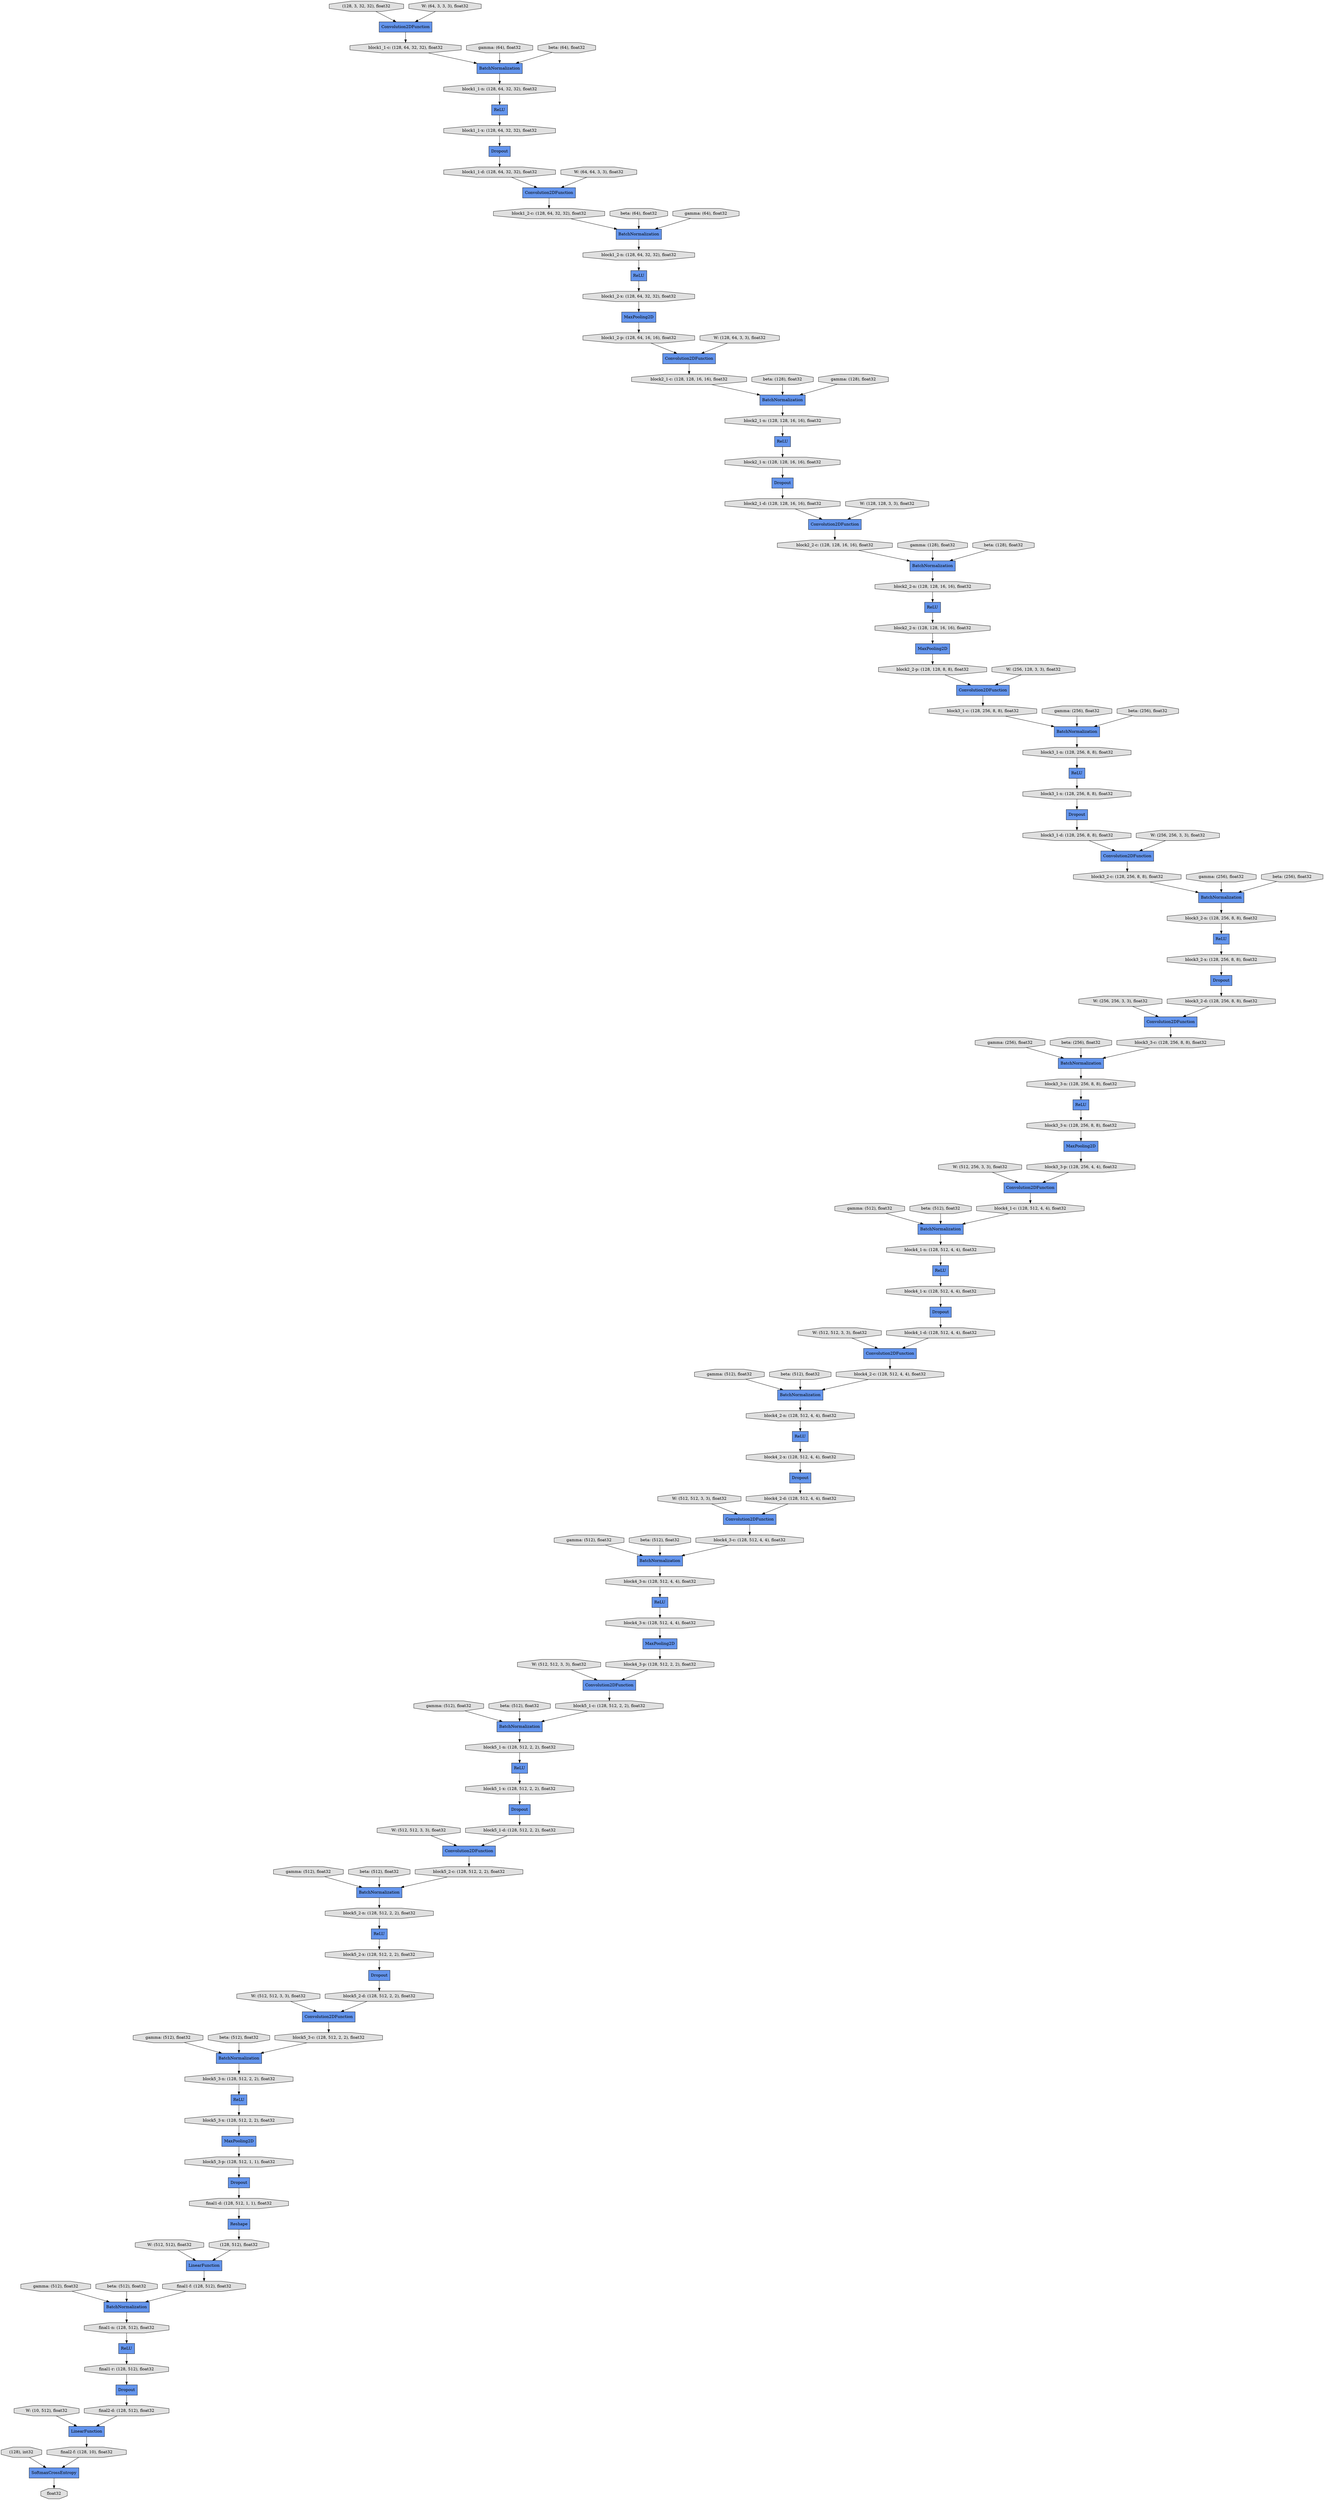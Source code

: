 digraph graphname{rankdir=TB;140077414137920 [label="BatchNormalization",shape="record",fillcolor="#6495ED",style="filled"];140077414137968 [label="block2_2-c: (128, 128, 16, 16), float32",shape="octagon",fillcolor="#E0E0E0",style="filled"];140077414138016 [label="block2_2-x: (128, 128, 16, 16), float32",shape="octagon",fillcolor="#E0E0E0",style="filled"];140077414138064 [label="BatchNormalization",shape="record",fillcolor="#6495ED",style="filled"];140077421584640 [label="W: (512, 512, 3, 3), float32",shape="octagon",fillcolor="#E0E0E0",style="filled"];140077414138112 [label="BatchNormalization",shape="record",fillcolor="#6495ED",style="filled"];140077414138160 [label="block2_2-n: (128, 128, 16, 16), float32",shape="octagon",fillcolor="#E0E0E0",style="filled"];140077414138256 [label="BatchNormalization",shape="record",fillcolor="#6495ED",style="filled"];140077414138304 [label="Dropout",shape="record",fillcolor="#6495ED",style="filled"];140077414138352 [label="block2_2-p: (128, 128, 8, 8), float32",shape="octagon",fillcolor="#E0E0E0",style="filled"];140077414138400 [label="block3_1-c: (128, 256, 8, 8), float32",shape="octagon",fillcolor="#E0E0E0",style="filled"];140077414138448 [label="block3_1-x: (128, 256, 8, 8), float32",shape="octagon",fillcolor="#E0E0E0",style="filled"];140077421585024 [label="gamma: (512), float32",shape="octagon",fillcolor="#E0E0E0",style="filled"];140077414138496 [label="Convolution2DFunction",shape="record",fillcolor="#6495ED",style="filled"];140077414138544 [label="Dropout",shape="record",fillcolor="#6495ED",style="filled"];140077414138592 [label="block3_1-n: (128, 256, 8, 8), float32",shape="octagon",fillcolor="#E0E0E0",style="filled"];140077414138688 [label="block3_1-d: (128, 256, 8, 8), float32",shape="octagon",fillcolor="#E0E0E0",style="filled"];140077414138736 [label="MaxPooling2D",shape="record",fillcolor="#6495ED",style="filled"];140077414138784 [label="ReLU",shape="record",fillcolor="#6495ED",style="filled"];140077414138832 [label="block3_2-c: (128, 256, 8, 8), float32",shape="octagon",fillcolor="#E0E0E0",style="filled"];140077414138880 [label="block3_2-x: (128, 256, 8, 8), float32",shape="octagon",fillcolor="#E0E0E0",style="filled"];140077421585456 [label="beta: (512), float32",shape="octagon",fillcolor="#E0E0E0",style="filled"];140077414138928 [label="Convolution2DFunction",shape="record",fillcolor="#6495ED",style="filled"];140077414138976 [label="BatchNormalization",shape="record",fillcolor="#6495ED",style="filled"];140077414139024 [label="block3_2-n: (128, 256, 8, 8), float32",shape="octagon",fillcolor="#E0E0E0",style="filled"];140077414139120 [label="block3_2-d: (128, 256, 8, 8), float32",shape="octagon",fillcolor="#E0E0E0",style="filled"];140077414139168 [label="BatchNormalization",shape="record",fillcolor="#6495ED",style="filled"];140077414139216 [label="ReLU",shape="record",fillcolor="#6495ED",style="filled"];140077414139264 [label="block3_3-c: (128, 256, 8, 8), float32",shape="octagon",fillcolor="#E0E0E0",style="filled"];140077421585840 [label="W: (512, 512), float32",shape="octagon",fillcolor="#E0E0E0",style="filled"];140077414139312 [label="block3_3-x: (128, 256, 8, 8), float32",shape="octagon",fillcolor="#E0E0E0",style="filled"];140077414139360 [label="Convolution2DFunction",shape="record",fillcolor="#6495ED",style="filled"];140077414139408 [label="BatchNormalization",shape="record",fillcolor="#6495ED",style="filled"];140077414139456 [label="block3_3-n: (128, 256, 8, 8), float32",shape="octagon",fillcolor="#E0E0E0",style="filled"];140077414139552 [label="ReLU",shape="record",fillcolor="#6495ED",style="filled"];140077414139600 [label="Dropout",shape="record",fillcolor="#6495ED",style="filled"];140077414139648 [label="block3_3-p: (128, 256, 4, 4), float32",shape="octagon",fillcolor="#E0E0E0",style="filled"];140077414139696 [label="block4_1-c: (128, 512, 4, 4), float32",shape="octagon",fillcolor="#E0E0E0",style="filled"];140077414139744 [label="block4_1-x: (128, 512, 4, 4), float32",shape="octagon",fillcolor="#E0E0E0",style="filled"];140077414139792 [label="Convolution2DFunction",shape="record",fillcolor="#6495ED",style="filled"];140077421586320 [label="gamma: (512), float32",shape="octagon",fillcolor="#E0E0E0",style="filled"];140077414139840 [label="Dropout",shape="record",fillcolor="#6495ED",style="filled"];140077414057920 [label="MaxPooling2D",shape="record",fillcolor="#6495ED",style="filled"];140077414139888 [label="block4_1-n: (128, 512, 4, 4), float32",shape="octagon",fillcolor="#E0E0E0",style="filled"];140077414057968 [label="BatchNormalization",shape="record",fillcolor="#6495ED",style="filled"];140077414058016 [label="Convolution2DFunction",shape="record",fillcolor="#6495ED",style="filled"];140077414139984 [label="block4_1-d: (128, 512, 4, 4), float32",shape="octagon",fillcolor="#E0E0E0",style="filled"];140077414140032 [label="MaxPooling2D",shape="record",fillcolor="#6495ED",style="filled"];140077414058112 [label="(128, 3, 32, 32), float32",shape="octagon",fillcolor="#E0E0E0",style="filled"];140077414140080 [label="ReLU",shape="record",fillcolor="#6495ED",style="filled"];140077414058160 [label="block1_1-c: (128, 64, 32, 32), float32",shape="octagon",fillcolor="#E0E0E0",style="filled"];140077414140128 [label="block4_2-c: (128, 512, 4, 4), float32",shape="octagon",fillcolor="#E0E0E0",style="filled"];140077421586704 [label="beta: (512), float32",shape="octagon",fillcolor="#E0E0E0",style="filled"];140077414140176 [label="block4_2-x: (128, 512, 4, 4), float32",shape="octagon",fillcolor="#E0E0E0",style="filled"];140077414140224 [label="Convolution2DFunction",shape="record",fillcolor="#6495ED",style="filled"];140077414140272 [label="BatchNormalization",shape="record",fillcolor="#6495ED",style="filled"];140077414140320 [label="block4_2-n: (128, 512, 4, 4), float32",shape="octagon",fillcolor="#E0E0E0",style="filled"];140077414058400 [label="BatchNormalization",shape="record",fillcolor="#6495ED",style="filled"];140077414140416 [label="block4_2-d: (128, 512, 4, 4), float32",shape="octagon",fillcolor="#E0E0E0",style="filled"];140077414058496 [label="BatchNormalization",shape="record",fillcolor="#6495ED",style="filled"];140077414140464 [label="BatchNormalization",shape="record",fillcolor="#6495ED",style="filled"];140077414058544 [label="Convolution2DFunction",shape="record",fillcolor="#6495ED",style="filled"];140077414140512 [label="ReLU",shape="record",fillcolor="#6495ED",style="filled"];140077414140560 [label="block4_3-c: (128, 512, 4, 4), float32",shape="octagon",fillcolor="#E0E0E0",style="filled"];140077414058640 [label="Dropout",shape="record",fillcolor="#6495ED",style="filled"];140077414140608 [label="block4_3-x: (128, 512, 4, 4), float32",shape="octagon",fillcolor="#E0E0E0",style="filled"];140077421587184 [label="W: (10, 512), float32",shape="octagon",fillcolor="#E0E0E0",style="filled"];140077414140656 [label="Convolution2DFunction",shape="record",fillcolor="#6495ED",style="filled"];140077414058736 [label="block1_1-n: (128, 64, 32, 32), float32",shape="octagon",fillcolor="#E0E0E0",style="filled"];140077414140704 [label="MaxPooling2D",shape="record",fillcolor="#6495ED",style="filled"];140077414058784 [label="block1_1-x: (128, 64, 32, 32), float32",shape="octagon",fillcolor="#E0E0E0",style="filled"];140077414140752 [label="block4_3-n: (128, 512, 4, 4), float32",shape="octagon",fillcolor="#E0E0E0",style="filled"];140077414058832 [label="Convolution2DFunction",shape="record",fillcolor="#6495ED",style="filled"];140077414140848 [label="ReLU",shape="record",fillcolor="#6495ED",style="filled"];140077421603760 [label="ReLU",shape="record",fillcolor="#6495ED",style="filled"];140077414140896 [label="Dropout",shape="record",fillcolor="#6495ED",style="filled"];140077414058976 [label="block1_1-d: (128, 64, 32, 32), float32",shape="octagon",fillcolor="#E0E0E0",style="filled"];140077414140944 [label="block4_3-p: (128, 512, 2, 2), float32",shape="octagon",fillcolor="#E0E0E0",style="filled"];140077414059024 [label="BatchNormalization",shape="record",fillcolor="#6495ED",style="filled"];140077414140992 [label="block5_1-c: (128, 512, 2, 2), float32",shape="octagon",fillcolor="#E0E0E0",style="filled"];140077414059072 [label="ReLU",shape="record",fillcolor="#6495ED",style="filled"];140077414141040 [label="block5_1-x: (128, 512, 2, 2), float32",shape="octagon",fillcolor="#E0E0E0",style="filled"];140077414059120 [label="block1_2-c: (128, 64, 32, 32), float32",shape="octagon",fillcolor="#E0E0E0",style="filled"];140077414141088 [label="Convolution2DFunction",shape="record",fillcolor="#6495ED",style="filled"];140077414059168 [label="ReLU",shape="record",fillcolor="#6495ED",style="filled"];140077414141136 [label="Dropout",shape="record",fillcolor="#6495ED",style="filled"];140077414141184 [label="block5_1-n: (128, 512, 2, 2), float32",shape="octagon",fillcolor="#E0E0E0",style="filled"];140077414059312 [label="Convolution2DFunction",shape="record",fillcolor="#6495ED",style="filled"];140077414141280 [label="block5_1-d: (128, 512, 2, 2), float32",shape="octagon",fillcolor="#E0E0E0",style="filled"];140077414141328 [label="ReLU",shape="record",fillcolor="#6495ED",style="filled"];140077414059408 [label="block1_2-n: (128, 64, 32, 32), float32",shape="octagon",fillcolor="#E0E0E0",style="filled"];140077414141376 [label="ReLU",shape="record",fillcolor="#6495ED",style="filled"];140077414059456 [label="block1_2-x: (128, 64, 32, 32), float32",shape="octagon",fillcolor="#E0E0E0",style="filled"];140077414141424 [label="block5_2-c: (128, 512, 2, 2), float32",shape="octagon",fillcolor="#E0E0E0",style="filled"];140077414059504 [label="ReLU",shape="record",fillcolor="#6495ED",style="filled"];140077414141472 [label="block5_2-x: (128, 512, 2, 2), float32",shape="octagon",fillcolor="#E0E0E0",style="filled"];140077414059552 [label="Dropout",shape="record",fillcolor="#6495ED",style="filled"];140077414141520 [label="Convolution2DFunction",shape="record",fillcolor="#6495ED",style="filled"];140077414059600 [label="block1_2-p: (128, 64, 16, 16), float32",shape="octagon",fillcolor="#E0E0E0",style="filled"];140077414141568 [label="Dropout",shape="record",fillcolor="#6495ED",style="filled"];140077414059648 [label="block2_1-c: (128, 128, 16, 16), float32",shape="octagon",fillcolor="#E0E0E0",style="filled"];140077414141616 [label="block5_2-n: (128, 512, 2, 2), float32",shape="octagon",fillcolor="#E0E0E0",style="filled"];140077414059696 [label="block2_1-x: (128, 128, 16, 16), float32",shape="octagon",fillcolor="#E0E0E0",style="filled"];140077414059744 [label="Convolution2DFunction",shape="record",fillcolor="#6495ED",style="filled"];140077414141712 [label="block5_2-d: (128, 512, 2, 2), float32",shape="octagon",fillcolor="#E0E0E0",style="filled"];140077414059792 [label="ReLU",shape="record",fillcolor="#6495ED",style="filled"];140077414141760 [label="Reshape",shape="record",fillcolor="#6495ED",style="filled"];140077414059840 [label="block2_1-n: (128, 128, 16, 16), float32",shape="octagon",fillcolor="#E0E0E0",style="filled"];140077414141808 [label="ReLU",shape="record",fillcolor="#6495ED",style="filled"];140077414141856 [label="block5_3-c: (128, 512, 2, 2), float32",shape="octagon",fillcolor="#E0E0E0",style="filled"];140077414059936 [label="block2_1-d: (128, 128, 16, 16), float32",shape="octagon",fillcolor="#E0E0E0",style="filled"];140077414141904 [label="LinearFunction",shape="record",fillcolor="#6495ED",style="filled"];140077414059984 [label="MaxPooling2D",shape="record",fillcolor="#6495ED",style="filled"];140077414183024 [label="block5_3-x: (128, 512, 2, 2), float32",shape="octagon",fillcolor="#E0E0E0",style="filled"];140077421572208 [label="W: (512, 512, 3, 3), float32",shape="octagon",fillcolor="#E0E0E0",style="filled"];140077414183072 [label="block5_3-n: (128, 512, 2, 2), float32",shape="octagon",fillcolor="#E0E0E0",style="filled"];140077414183168 [label="final1-d: (128, 512, 1, 1), float32",shape="octagon",fillcolor="#E0E0E0",style="filled"];140077414183216 [label="SoftmaxCrossEntropy",shape="record",fillcolor="#6495ED",style="filled"];140077414183264 [label="block5_3-p: (128, 512, 1, 1), float32",shape="octagon",fillcolor="#E0E0E0",style="filled"];140077421556064 [label="gamma: (256), float32",shape="octagon",fillcolor="#E0E0E0",style="filled"];140077421547920 [label="gamma: (128), float32",shape="octagon",fillcolor="#E0E0E0",style="filled"];140077414183360 [label="final1-r: (128, 512), float32",shape="octagon",fillcolor="#E0E0E0",style="filled"];140077414183408 [label="BatchNormalization",shape="record",fillcolor="#6495ED",style="filled"];140077421572592 [label="gamma: (512), float32",shape="octagon",fillcolor="#E0E0E0",style="filled"];140077414183456 [label="(128, 512), float32",shape="octagon",fillcolor="#E0E0E0",style="filled"];140077414183504 [label="Dropout",shape="record",fillcolor="#6495ED",style="filled"];140077414183552 [label="LinearFunction",shape="record",fillcolor="#6495ED",style="filled"];140077414183600 [label="final1-f: (128, 512), float32",shape="octagon",fillcolor="#E0E0E0",style="filled"];140077524497072 [label="beta: (64), float32",shape="octagon",fillcolor="#E0E0E0",style="filled"];140077414183696 [label="final1-n: (128, 512), float32",shape="octagon",fillcolor="#E0E0E0",style="filled"];140077421556496 [label="beta: (256), float32",shape="octagon",fillcolor="#E0E0E0",style="filled"];140077421548304 [label="beta: (128), float32",shape="octagon",fillcolor="#E0E0E0",style="filled"];140077524472592 [label="gamma: (64), float32",shape="octagon",fillcolor="#E0E0E0",style="filled"];140077421573024 [label="beta: (512), float32",shape="octagon",fillcolor="#E0E0E0",style="filled"];140077524497312 [label="W: (128, 128, 3, 3), float32",shape="octagon",fillcolor="#E0E0E0",style="filled"];140077414183888 [label="final2-d: (128, 512), float32",shape="octagon",fillcolor="#E0E0E0",style="filled"];140077414184080 [label="final2-f: (128, 10), float32",shape="octagon",fillcolor="#E0E0E0",style="filled"];140077524473072 [label="W: (64, 64, 3, 3), float32",shape="octagon",fillcolor="#E0E0E0",style="filled"];140077421548832 [label="W: (256, 128, 3, 3), float32",shape="octagon",fillcolor="#E0E0E0",style="filled"];140077414184272 [label="(128), int32",shape="octagon",fillcolor="#E0E0E0",style="filled"];140077421557072 [label="W: (512, 256, 3, 3), float32",shape="octagon",fillcolor="#E0E0E0",style="filled"];140077414184320 [label="float32",shape="octagon",fillcolor="#E0E0E0",style="filled"];140077421573600 [label="W: (512, 512, 3, 3), float32",shape="octagon",fillcolor="#E0E0E0",style="filled"];140077524497936 [label="gamma: (64), float32",shape="octagon",fillcolor="#E0E0E0",style="filled"];140077421549216 [label="gamma: (256), float32",shape="octagon",fillcolor="#E0E0E0",style="filled"];140077421557456 [label="gamma: (512), float32",shape="octagon",fillcolor="#E0E0E0",style="filled"];140077421573984 [label="gamma: (512), float32",shape="octagon",fillcolor="#E0E0E0",style="filled"];140077421549600 [label="beta: (256), float32",shape="octagon",fillcolor="#E0E0E0",style="filled"];140077524473888 [label="W: (64, 3, 3, 3), float32",shape="octagon",fillcolor="#E0E0E0",style="filled"];140077421557888 [label="beta: (512), float32",shape="octagon",fillcolor="#E0E0E0",style="filled"];140077421574416 [label="beta: (512), float32",shape="octagon",fillcolor="#E0E0E0",style="filled"];140077524474320 [label="beta: (64), float32",shape="octagon",fillcolor="#E0E0E0",style="filled"];140077421550128 [label="W: (256, 256, 3, 3), float32",shape="octagon",fillcolor="#E0E0E0",style="filled"];140077421558464 [label="W: (512, 512, 3, 3), float32",shape="octagon",fillcolor="#E0E0E0",style="filled"];140077421574992 [label="W: (512, 512, 3, 3), float32",shape="octagon",fillcolor="#E0E0E0",style="filled"];140077524499328 [label="beta: (128), float32",shape="octagon",fillcolor="#E0E0E0",style="filled"];140077421550512 [label="gamma: (256), float32",shape="octagon",fillcolor="#E0E0E0",style="filled"];140077421558848 [label="gamma: (512), float32",shape="octagon",fillcolor="#E0E0E0",style="filled"];140077421575376 [label="gamma: (512), float32",shape="octagon",fillcolor="#E0E0E0",style="filled"];140077524499712 [label="W: (128, 64, 3, 3), float32",shape="octagon",fillcolor="#E0E0E0",style="filled"];140077421550944 [label="beta: (256), float32",shape="octagon",fillcolor="#E0E0E0",style="filled"];140077421559280 [label="beta: (512), float32",shape="octagon",fillcolor="#E0E0E0",style="filled"];140077524500000 [label="gamma: (128), float32",shape="octagon",fillcolor="#E0E0E0",style="filled"];140077421575808 [label="beta: (512), float32",shape="octagon",fillcolor="#E0E0E0",style="filled"];140077421551520 [label="W: (256, 256, 3, 3), float32",shape="octagon",fillcolor="#E0E0E0",style="filled"];140077524474320 -> 140077414058400;140077421549216 -> 140077414138064;140077421557456 -> 140077414138112;140077414183696 -> 140077414141328;140077414139168 -> 140077414140320;140077414140560 -> 140077414138976;140077414138736 -> 140077414139648;140077421550512 -> 140077414137920;140077414138688 -> 140077414138496;140077421574992 -> 140077414141088;140077414139696 -> 140077414138112;140077524499712 -> 140077414059312;140077421585840 -> 140077414141904;140077414141808 -> 140077414183024;140077414140080 -> 140077414140176;140077524497936 -> 140077414058496;140077414141712 -> 140077414141520;140077421550128 -> 140077414138496;140077524473072 -> 140077414058544;140077524500000 -> 140077414057968;140077414139216 -> 140077414139312;140077414059408 -> 140077414059072;140077524499328 -> 140077414057968;140077414138928 -> 140077414139264;140077414058976 -> 140077414058544;140077414138016 -> 140077414059984;140077414138256 -> 140077414139456;140077414141136 -> 140077414141712;140077414140944 -> 140077414140656;140077414059936 -> 140077414059744;140077414139600 -> 140077414139984;140077414139024 -> 140077414138784;140077414138064 -> 140077414138592;140077414058832 -> 140077414138400;140077414183216 -> 140077414184320;140077414183024 -> 140077414140704;140077414141520 -> 140077414141856;140077414059984 -> 140077414138352;140077414141616 -> 140077414141376;140077414139840 -> 140077414140416;140077524472592 -> 140077414058400;140077421551520 -> 140077414138928;140077414059504 -> 140077414059696;140077414183456 -> 140077414141904;140077421575376 -> 140077414140464;140077414138304 -> 140077414138688;140077414138400 -> 140077414138064;140077414141040 -> 140077414140896;140077414139552 -> 140077414139744;140077414058112 -> 140077414058016;140077414138592 -> 140077414059792;140077414138160 -> 140077414059168;140077421548832 -> 140077414058832;140077414059600 -> 140077414059312;140077421547920 -> 140077414059024;140077421573984 -> 140077414139408;140077414140608 -> 140077414140032;140077414059024 -> 140077414138160;140077421584640 -> 140077414141520;140077414059120 -> 140077414058496;140077414141280 -> 140077414141088;140077414058640 -> 140077414058976;140077414059840 -> 140077414059504;140077414138784 -> 140077414138880;140077421586320 -> 140077414183408;140077414184272 -> 140077414183216;140077414139888 -> 140077414139552;140077414183600 -> 140077414183408;140077414058496 -> 140077414059408;140077414141856 -> 140077414140272;140077414139264 -> 140077414138256;140077414140032 -> 140077414140944;140077414139984 -> 140077414139792;140077414138352 -> 140077414058832;140077414138880 -> 140077414138544;140077414058016 -> 140077414058160;140077421557888 -> 140077414138112;140077414141376 -> 140077414141472;140077414183072 -> 140077414141808;140077421572208 -> 140077414140224;140077414141088 -> 140077414141424;140077414140992 -> 140077414139408;140077421558464 -> 140077414139792;140077414058544 -> 140077414059120;140077414139648 -> 140077414139360;140077414140656 -> 140077414140992;140077414140752 -> 140077414140512;140077414059168 -> 140077414138016;140077414183168 -> 140077414141760;140077421548304 -> 140077414059024;140077421549600 -> 140077414138064;140077414183264 -> 140077414141568;140077414183552 -> 140077414184080;140077421603760 -> 140077414058784;140077414140320 -> 140077414140080;140077421556496 -> 140077414138256;140077414059648 -> 140077414057968;140077414139312 -> 140077414138736;140077421573600 -> 140077414140656;140077421557072 -> 140077414139360;140077414059696 -> 140077414059552;140077414183504 -> 140077414183888;140077421586704 -> 140077414183408;140077414137968 -> 140077414059024;140077414138976 -> 140077414140752;140077414140848 -> 140077414141040;140077414140416 -> 140077414140224;140077414139408 -> 140077414141184;140077421585456 -> 140077414140272;140077414058736 -> 140077421603760;140077414059744 -> 140077414137968;140077414059552 -> 140077414059936;140077421575808 -> 140077414140464;140077414140464 -> 140077414141616;140077421550944 -> 140077414137920;140077414138832 -> 140077414137920;140077524497072 -> 140077414058496;140077421574416 -> 140077414139408;140077414139120 -> 140077414138928;140077414138112 -> 140077414139888;140077414141472 -> 140077414141136;140077421585024 -> 140077414140272;140077414058400 -> 140077414058736;140077524473888 -> 140077414058016;140077414184080 -> 140077414183216;140077414058784 -> 140077414058640;140077421587184 -> 140077414183552;140077414140512 -> 140077414140608;140077414141184 -> 140077414140848;140077414140272 -> 140077414183072;140077414141568 -> 140077414183168;140077414141328 -> 140077414183360;140077414137920 -> 140077414139024;140077414183408 -> 140077414183696;140077414141424 -> 140077414140464;140077414059072 -> 140077414059456;140077414140224 -> 140077414140560;140077414140176 -> 140077414139840;140077421573024 -> 140077414138976;140077414139792 -> 140077414140128;140077414140896 -> 140077414141280;140077414059792 -> 140077414138448;140077524497312 -> 140077414059744;140077414140128 -> 140077414139168;140077414138544 -> 140077414139120;140077414059312 -> 140077414059648;140077414139456 -> 140077414139216;140077421572592 -> 140077414138976;140077414139360 -> 140077414139696;140077414183888 -> 140077414183552;140077414183360 -> 140077414183504;140077414139744 -> 140077414139600;140077414138496 -> 140077414138832;140077421559280 -> 140077414139168;140077414140704 -> 140077414183264;140077414059456 -> 140077414057920;140077421556064 -> 140077414138256;140077414057968 -> 140077414059840;140077414141904 -> 140077414183600;140077414058160 -> 140077414058400;140077414141760 -> 140077414183456;140077414138448 -> 140077414138304;140077421558848 -> 140077414139168;140077414057920 -> 140077414059600;}